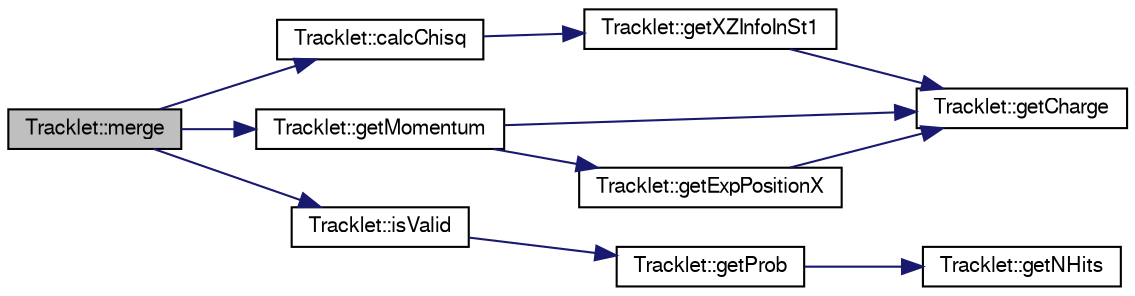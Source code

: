 digraph "Tracklet::merge"
{
  bgcolor="transparent";
  edge [fontname="FreeSans",fontsize="10",labelfontname="FreeSans",labelfontsize="10"];
  node [fontname="FreeSans",fontsize="10",shape=record];
  rankdir="LR";
  Node1 [label="Tracklet::merge",height=0.2,width=0.4,color="black", fillcolor="grey75", style="filled" fontcolor="black"];
  Node1 -> Node2 [color="midnightblue",fontsize="10",style="solid",fontname="FreeSans"];
  Node2 [label="Tracklet::calcChisq",height=0.2,width=0.4,color="black",URL="$d2/d26/classTracklet.html#af4572336b769b0e1f0b2d679887bab5d"];
  Node2 -> Node3 [color="midnightblue",fontsize="10",style="solid",fontname="FreeSans"];
  Node3 [label="Tracklet::getXZInfoInSt1",height=0.2,width=0.4,color="black",URL="$d2/d26/classTracklet.html#a640bd5ca2291ae7828fe556502bc3d88"];
  Node3 -> Node4 [color="midnightblue",fontsize="10",style="solid",fontname="FreeSans"];
  Node4 [label="Tracklet::getCharge",height=0.2,width=0.4,color="black",URL="$d2/d26/classTracklet.html#a1f2be06375c110356dabc35f1033ea73"];
  Node1 -> Node5 [color="midnightblue",fontsize="10",style="solid",fontname="FreeSans"];
  Node5 [label="Tracklet::getMomentum",height=0.2,width=0.4,color="black",URL="$d2/d26/classTracklet.html#a766bdd8c80191d06012bb3d0b7d8c889"];
  Node5 -> Node4 [color="midnightblue",fontsize="10",style="solid",fontname="FreeSans"];
  Node5 -> Node6 [color="midnightblue",fontsize="10",style="solid",fontname="FreeSans"];
  Node6 [label="Tracklet::getExpPositionX",height=0.2,width=0.4,color="black",URL="$d2/d26/classTracklet.html#a34dc65d53a8d13dd4f2cf35ee7f24573"];
  Node6 -> Node4 [color="midnightblue",fontsize="10",style="solid",fontname="FreeSans"];
  Node1 -> Node7 [color="midnightblue",fontsize="10",style="solid",fontname="FreeSans"];
  Node7 [label="Tracklet::isValid",height=0.2,width=0.4,color="black",URL="$d2/d26/classTracklet.html#aca9d101f5ea9336e2e64e9417735b960",tooltip="isValid returns non zero if object contains vailid data "];
  Node7 -> Node8 [color="midnightblue",fontsize="10",style="solid",fontname="FreeSans"];
  Node8 [label="Tracklet::getProb",height=0.2,width=0.4,color="black",URL="$d2/d26/classTracklet.html#adca6f6eddbd98bcbdf892f434e473dee"];
  Node8 -> Node9 [color="midnightblue",fontsize="10",style="solid",fontname="FreeSans"];
  Node9 [label="Tracklet::getNHits",height=0.2,width=0.4,color="black",URL="$d2/d26/classTracklet.html#a5328ac485c2eec2b1b3162cc20a1ccf8"];
}
